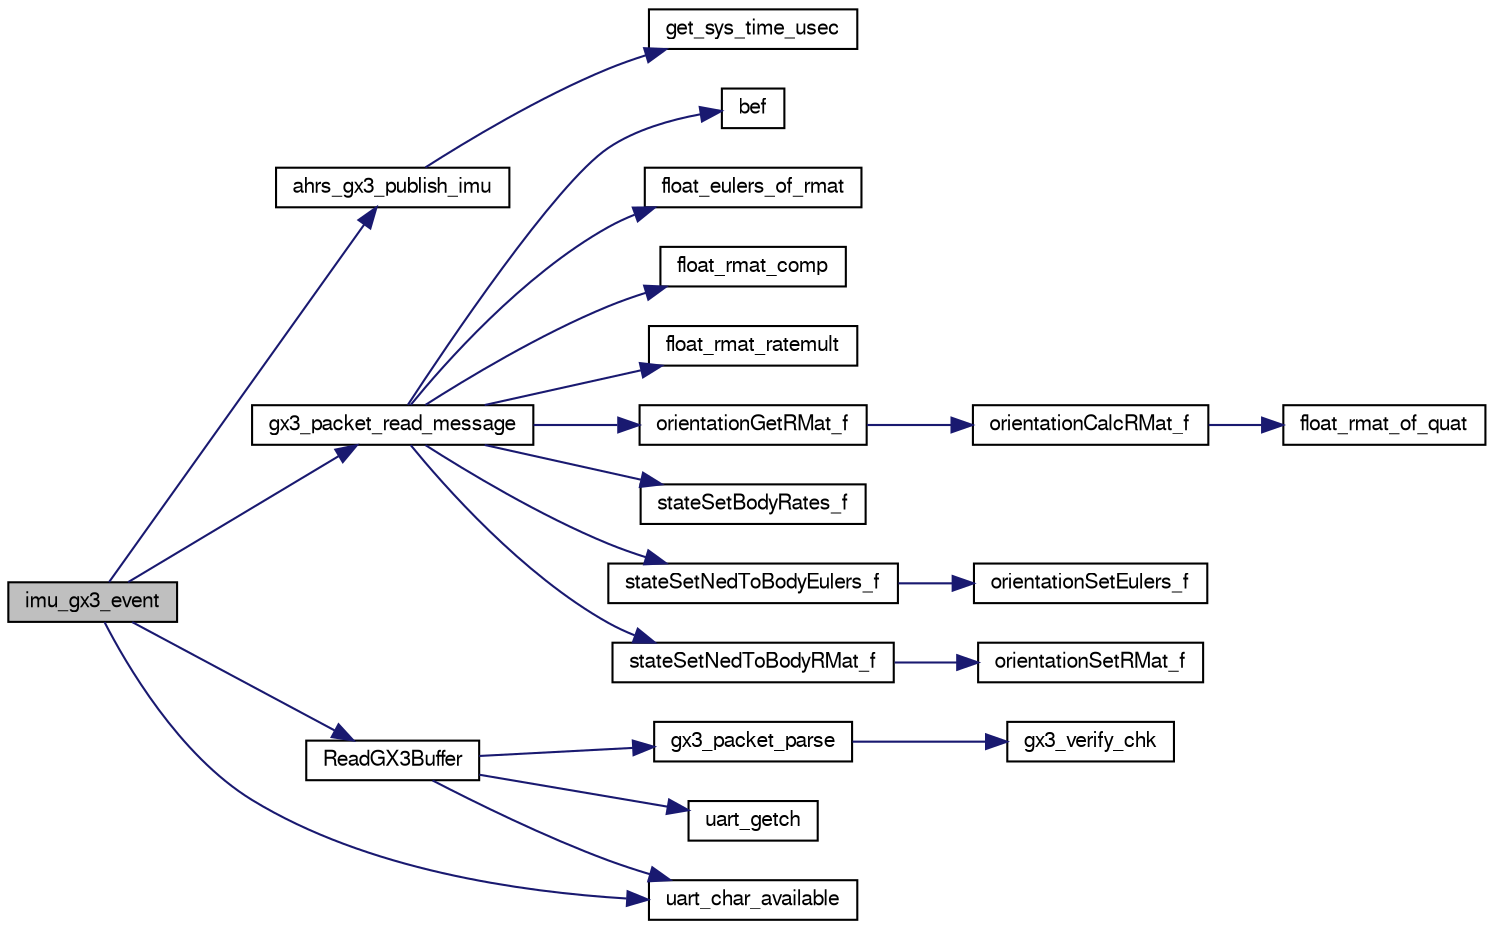 digraph "imu_gx3_event"
{
  edge [fontname="FreeSans",fontsize="10",labelfontname="FreeSans",labelfontsize="10"];
  node [fontname="FreeSans",fontsize="10",shape=record];
  rankdir="LR";
  Node1 [label="imu_gx3_event",height=0.2,width=0.4,color="black", fillcolor="grey75", style="filled", fontcolor="black"];
  Node1 -> Node2 [color="midnightblue",fontsize="10",style="solid",fontname="FreeSans"];
  Node2 [label="ahrs_gx3_publish_imu",height=0.2,width=0.4,color="black", fillcolor="white", style="filled",URL="$ahrs__gx3_8c.html#afbfe8456fbba20baed2c37ceff265aae"];
  Node2 -> Node3 [color="midnightblue",fontsize="10",style="solid",fontname="FreeSans"];
  Node3 [label="get_sys_time_usec",height=0.2,width=0.4,color="black", fillcolor="white", style="filled",URL="$chibios_2mcu__periph_2sys__time__arch_8c.html#a7ddfef1f78a56c6b4c4c536b5d670bfb",tooltip="Get the time in microseconds since startup. "];
  Node1 -> Node4 [color="midnightblue",fontsize="10",style="solid",fontname="FreeSans"];
  Node4 [label="gx3_packet_read_message",height=0.2,width=0.4,color="black", fillcolor="white", style="filled",URL="$ahrs__gx3_8c.html#acb7a83c7954119b08e90b88661889883"];
  Node4 -> Node5 [color="midnightblue",fontsize="10",style="solid",fontname="FreeSans"];
  Node5 [label="bef",height=0.2,width=0.4,color="black", fillcolor="white", style="filled",URL="$ahrs__gx3_8c.html#a80747e2f120f8cd39504d040eb31b545"];
  Node4 -> Node6 [color="midnightblue",fontsize="10",style="solid",fontname="FreeSans"];
  Node6 [label="float_eulers_of_rmat",height=0.2,width=0.4,color="black", fillcolor="white", style="filled",URL="$group__math__algebra__float.html#gac568e7074d2732d1237f80898c1dfb76"];
  Node4 -> Node7 [color="midnightblue",fontsize="10",style="solid",fontname="FreeSans"];
  Node7 [label="float_rmat_comp",height=0.2,width=0.4,color="black", fillcolor="white", style="filled",URL="$group__math__algebra__float.html#ga5588e3c0fa0a1e62bcdb53e4d7cb6bda",tooltip="Composition (multiplication) of two rotation matrices. "];
  Node4 -> Node8 [color="midnightblue",fontsize="10",style="solid",fontname="FreeSans"];
  Node8 [label="float_rmat_ratemult",height=0.2,width=0.4,color="black", fillcolor="white", style="filled",URL="$group__math__algebra__float.html#ga3f7d064248ddf6a411369b55c0282913",tooltip="rotate anglular rates by rotation matrix. "];
  Node4 -> Node9 [color="midnightblue",fontsize="10",style="solid",fontname="FreeSans"];
  Node9 [label="orientationGetRMat_f",height=0.2,width=0.4,color="black", fillcolor="white", style="filled",URL="$group__math__orientation__representation.html#gadad1660d6ec48c67423b76622ce80b51",tooltip="Get vehicle body attitude rotation matrix (float). "];
  Node9 -> Node10 [color="midnightblue",fontsize="10",style="solid",fontname="FreeSans"];
  Node10 [label="orientationCalcRMat_f",height=0.2,width=0.4,color="black", fillcolor="white", style="filled",URL="$group__math__orientation__representation.html#ga3394d93b976378bb5c9ddea8d7960eeb"];
  Node10 -> Node11 [color="midnightblue",fontsize="10",style="solid",fontname="FreeSans"];
  Node11 [label="float_rmat_of_quat",height=0.2,width=0.4,color="black", fillcolor="white", style="filled",URL="$group__math__algebra__float.html#ga4f32e245bb37ef9fdf43872080f63fbc"];
  Node4 -> Node12 [color="midnightblue",fontsize="10",style="solid",fontname="FreeSans"];
  Node12 [label="stateSetBodyRates_f",height=0.2,width=0.4,color="black", fillcolor="white", style="filled",URL="$group__state__rate.html#ga81d506386a5e2842d7e37cb6e1dbf252",tooltip="Set vehicle body angular rate (float). "];
  Node4 -> Node13 [color="midnightblue",fontsize="10",style="solid",fontname="FreeSans"];
  Node13 [label="stateSetNedToBodyEulers_f",height=0.2,width=0.4,color="black", fillcolor="white", style="filled",URL="$group__state__attitude.html#ga738be1775d06ee00dbbf17124c230e04",tooltip="Set vehicle body attitude from euler angles (float). "];
  Node13 -> Node14 [color="midnightblue",fontsize="10",style="solid",fontname="FreeSans"];
  Node14 [label="orientationSetEulers_f",height=0.2,width=0.4,color="black", fillcolor="white", style="filled",URL="$group__math__orientation__representation.html#ga7c6b7dc05095bcaba232c62358335d81",tooltip="Set vehicle body attitude from euler angles (float). "];
  Node4 -> Node15 [color="midnightblue",fontsize="10",style="solid",fontname="FreeSans"];
  Node15 [label="stateSetNedToBodyRMat_f",height=0.2,width=0.4,color="black", fillcolor="white", style="filled",URL="$group__state__attitude.html#ga4d07df56be94afd0512e08fac961dbd3",tooltip="Set vehicle body attitude from rotation matrix (float). "];
  Node15 -> Node16 [color="midnightblue",fontsize="10",style="solid",fontname="FreeSans"];
  Node16 [label="orientationSetRMat_f",height=0.2,width=0.4,color="black", fillcolor="white", style="filled",URL="$group__math__orientation__representation.html#ga2c06304a23d68ae280c1cc5f4f01386a",tooltip="Set vehicle body attitude from rotation matrix (float). "];
  Node1 -> Node17 [color="midnightblue",fontsize="10",style="solid",fontname="FreeSans"];
  Node17 [label="ReadGX3Buffer",height=0.2,width=0.4,color="black", fillcolor="white", style="filled",URL="$ahrs__gx3_8c.html#a7d7b981270fa60a248894025e1791de6"];
  Node17 -> Node18 [color="midnightblue",fontsize="10",style="solid",fontname="FreeSans"];
  Node18 [label="gx3_packet_parse",height=0.2,width=0.4,color="black", fillcolor="white", style="filled",URL="$ahrs__gx3_8c.html#a57d29ec8ef9a33804865bedd9c578555"];
  Node18 -> Node19 [color="midnightblue",fontsize="10",style="solid",fontname="FreeSans"];
  Node19 [label="gx3_verify_chk",height=0.2,width=0.4,color="black", fillcolor="white", style="filled",URL="$ahrs__gx3_8c.html#a58804ef318ec982234146ca9a94fcc75"];
  Node17 -> Node20 [color="midnightblue",fontsize="10",style="solid",fontname="FreeSans"];
  Node20 [label="uart_char_available",height=0.2,width=0.4,color="black", fillcolor="white", style="filled",URL="$linux_2mcu__periph_2uart__arch_8c.html#a663f41657d0ad8e115fc7709b071d749",tooltip="Check UART for available chars in receive buffer. "];
  Node17 -> Node21 [color="midnightblue",fontsize="10",style="solid",fontname="FreeSans"];
  Node21 [label="uart_getch",height=0.2,width=0.4,color="black", fillcolor="white", style="filled",URL="$chibios_2mcu__periph_2uart__arch_8c.html#adb9a60ec94a31a08e6454ccf64f24039"];
  Node1 -> Node20 [color="midnightblue",fontsize="10",style="solid",fontname="FreeSans"];
}
